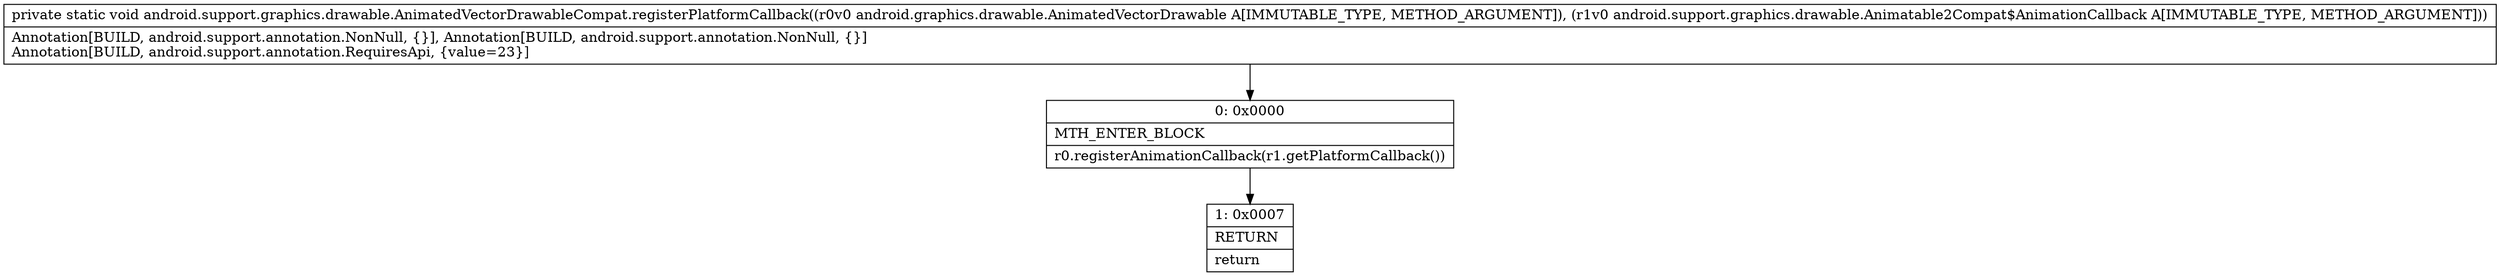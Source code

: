 digraph "CFG forandroid.support.graphics.drawable.AnimatedVectorDrawableCompat.registerPlatformCallback(Landroid\/graphics\/drawable\/AnimatedVectorDrawable;Landroid\/support\/graphics\/drawable\/Animatable2Compat$AnimationCallback;)V" {
Node_0 [shape=record,label="{0\:\ 0x0000|MTH_ENTER_BLOCK\l|r0.registerAnimationCallback(r1.getPlatformCallback())\l}"];
Node_1 [shape=record,label="{1\:\ 0x0007|RETURN\l|return\l}"];
MethodNode[shape=record,label="{private static void android.support.graphics.drawable.AnimatedVectorDrawableCompat.registerPlatformCallback((r0v0 android.graphics.drawable.AnimatedVectorDrawable A[IMMUTABLE_TYPE, METHOD_ARGUMENT]), (r1v0 android.support.graphics.drawable.Animatable2Compat$AnimationCallback A[IMMUTABLE_TYPE, METHOD_ARGUMENT]))  | Annotation[BUILD, android.support.annotation.NonNull, \{\}], Annotation[BUILD, android.support.annotation.NonNull, \{\}]\lAnnotation[BUILD, android.support.annotation.RequiresApi, \{value=23\}]\l}"];
MethodNode -> Node_0;
Node_0 -> Node_1;
}

